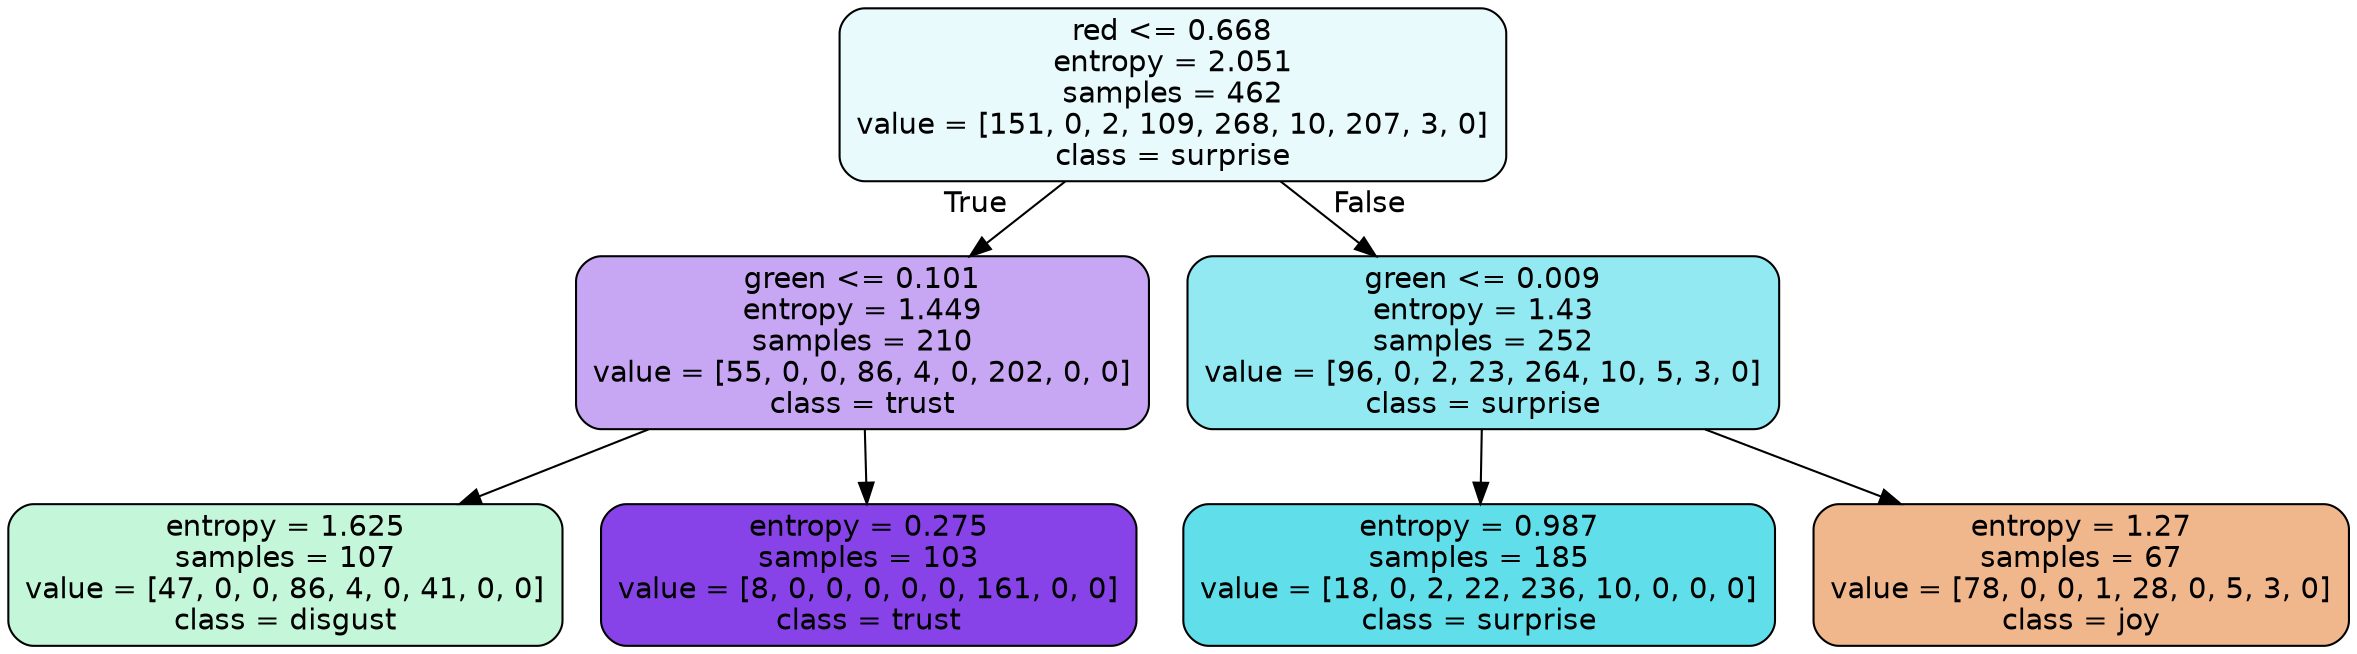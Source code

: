 digraph Tree {
node [shape=box, style="filled, rounded", color="black", fontname=helvetica] ;
edge [fontname=helvetica] ;
0 [label="red <= 0.668\nentropy = 2.051\nsamples = 462\nvalue = [151, 0, 2, 109, 268, 10, 207, 3, 0]\nclass = surprise", fillcolor="#39d7e51d"] ;
1 [label="green <= 0.101\nentropy = 1.449\nsamples = 210\nvalue = [55, 0, 0, 86, 4, 0, 202, 0, 0]\nclass = trust", fillcolor="#8139e571"] ;
0 -> 1 [labeldistance=2.5, labelangle=45, headlabel="True"] ;
2 [label="entropy = 1.625\nsamples = 107\nvalue = [47, 0, 0, 86, 4, 0, 41, 0, 0]\nclass = disgust", fillcolor="#39e5814c"] ;
1 -> 2 ;
3 [label="entropy = 0.275\nsamples = 103\nvalue = [8, 0, 0, 0, 0, 0, 161, 0, 0]\nclass = trust", fillcolor="#8139e5f2"] ;
1 -> 3 ;
4 [label="green <= 0.009\nentropy = 1.43\nsamples = 252\nvalue = [96, 0, 2, 23, 264, 10, 5, 3, 0]\nclass = surprise", fillcolor="#39d7e58c"] ;
0 -> 4 [labeldistance=2.5, labelangle=-45, headlabel="False"] ;
5 [label="entropy = 0.987\nsamples = 185\nvalue = [18, 0, 2, 22, 236, 10, 0, 0, 0]\nclass = surprise", fillcolor="#39d7e5cd"] ;
4 -> 5 ;
6 [label="entropy = 1.27\nsamples = 67\nvalue = [78, 0, 0, 1, 28, 0, 5, 3, 0]\nclass = joy", fillcolor="#e5813993"] ;
4 -> 6 ;
}